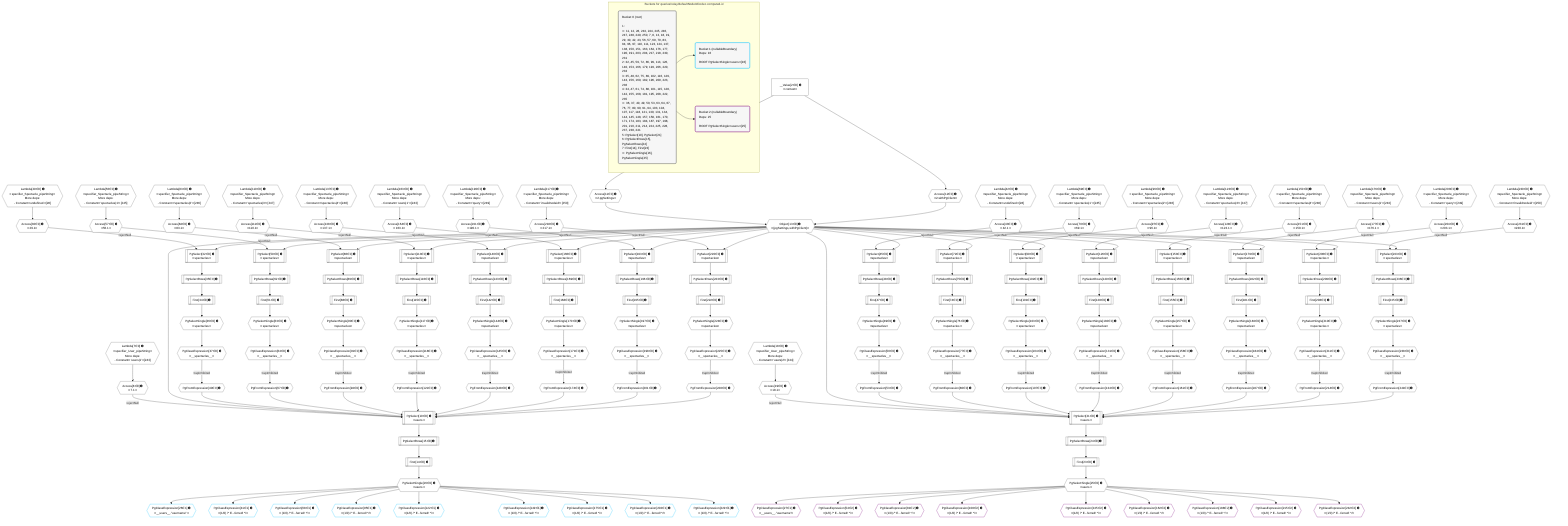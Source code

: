 %%{init: {'themeVariables': { 'fontSize': '12px'}}}%%
graph TD
    classDef path fill:#eee,stroke:#000,color:#000
    classDef plan fill:#fff,stroke-width:1px,color:#000
    classDef itemplan fill:#fff,stroke-width:2px,color:#000
    classDef unbatchedplan fill:#dff,stroke-width:1px,color:#000
    classDef sideeffectplan fill:#fcc,stroke-width:2px,color:#000
    classDef bucket fill:#f6f6f6,color:#000,stroke-width:2px,text-align:left

    subgraph "Buckets for queries/relay/defaultNodeIdCodec.computed-id"
    Bucket0("Bucket 0 (root)<br /><br />1: <br />ᐳ: 11, 12, 28, 243, 244, 245, 246, 247, 248, 249, 250, 7, 8, 13, 18, 19, 29, 30, 42, 43, 56, 57, 69, 70, 83, 84, 96, 97, 110, 111, 123, 124, 137, 138, 150, 151, 163, 164, 176, 177, 190, 191, 203, 204, 217, 218, 230, 231<br />2: 32, 45, 59, 72, 86, 99, 113, 126, 140, 153, 166, 179, 193, 206, 220, 233<br />3: 35, 48, 62, 75, 89, 102, 116, 129, 143, 156, 169, 182, 196, 209, 223, 236<br />4: 34, 47, 61, 74, 88, 101, 115, 128, 142, 155, 168, 181, 195, 208, 222, 235<br />ᐳ: 36, 37, 40, 49, 50, 53, 63, 64, 67, 76, 77, 80, 90, 91, 94, 103, 104, 107, 117, 118, 121, 130, 131, 134, 144, 145, 148, 157, 158, 161, 170, 171, 174, 183, 184, 187, 197, 198, 201, 210, 211, 214, 224, 225, 228, 237, 238, 241<br />5: PgSelect[10], PgSelect[21]<br />6: PgSelectRows[15], PgSelectRows[24]<br />7: First[14], First[23]<br />ᐳ: PgSelectSingle[16], PgSelectSingle[25]"):::bucket
    Bucket1("Bucket 1 (nullableBoundary)<br />Deps: 16<br /><br />ROOT PgSelectSingleᐸusersᐳ[16]"):::bucket
    Bucket2("Bucket 2 (nullableBoundary)<br />Deps: 25<br /><br />ROOT PgSelectSingleᐸusersᐳ[25]"):::bucket
    end
    Bucket0 --> Bucket1 & Bucket2

    %% plan dependencies
    PgSelect10[["PgSelect[10∈0] ➊<br />ᐸusersᐳ"]]:::plan
    Object13{{"Object[13∈0] ➊<br />ᐸ{pgSettings,withPgClient}ᐳ"}}:::plan
    Access8{{"Access[8∈0] ➊<br />ᐸ7.1ᐳ"}}:::plan
    PgFromExpression40{{"PgFromExpression[40∈0] ➊"}}:::plan
    PgFromExpression67{{"PgFromExpression[67∈0] ➊"}}:::plan
    PgFromExpression94{{"PgFromExpression[94∈0] ➊"}}:::plan
    PgFromExpression121{{"PgFromExpression[121∈0] ➊"}}:::plan
    PgFromExpression148{{"PgFromExpression[148∈0] ➊"}}:::plan
    PgFromExpression174{{"PgFromExpression[174∈0] ➊"}}:::plan
    PgFromExpression201{{"PgFromExpression[201∈0] ➊"}}:::plan
    PgFromExpression228{{"PgFromExpression[228∈0] ➊"}}:::plan
    Access8 -->|rejectNull| PgSelect10
    Object13 & PgFromExpression40 & PgFromExpression67 & PgFromExpression94 & PgFromExpression121 & PgFromExpression148 & PgFromExpression174 & PgFromExpression201 & PgFromExpression228 --> PgSelect10
    PgSelect21[["PgSelect[21∈0] ➊<br />ᐸusersᐳ"]]:::plan
    Access19{{"Access[19∈0] ➊<br />ᐸ18.1ᐳ"}}:::plan
    PgFromExpression53{{"PgFromExpression[53∈0] ➊"}}:::plan
    PgFromExpression80{{"PgFromExpression[80∈0] ➊"}}:::plan
    PgFromExpression107{{"PgFromExpression[107∈0] ➊"}}:::plan
    PgFromExpression134{{"PgFromExpression[134∈0] ➊"}}:::plan
    PgFromExpression161{{"PgFromExpression[161∈0] ➊"}}:::plan
    PgFromExpression187{{"PgFromExpression[187∈0] ➊"}}:::plan
    PgFromExpression214{{"PgFromExpression[214∈0] ➊"}}:::plan
    PgFromExpression241{{"PgFromExpression[241∈0] ➊"}}:::plan
    Access19 -->|rejectNull| PgSelect21
    Object13 & PgFromExpression53 & PgFromExpression80 & PgFromExpression107 & PgFromExpression134 & PgFromExpression161 & PgFromExpression187 & PgFromExpression214 & PgFromExpression241 --> PgSelect21
    Access11{{"Access[11∈0] ➊<br />ᐸ2.pgSettingsᐳ"}}:::plan
    Access12{{"Access[12∈0] ➊<br />ᐸ2.withPgClientᐳ"}}:::plan
    Access11 & Access12 --> Object13
    PgSelect32[["PgSelect[32∈0] ➊<br />ᐸspectaclesᐳ"]]:::plan
    Access30{{"Access[30∈0] ➊<br />ᐸ29.1ᐳ"}}:::plan
    Access30 -->|rejectNull| PgSelect32
    Object13 --> PgSelect32
    PgSelect45[["PgSelect[45∈0] ➊<br />ᐸspectaclesᐳ"]]:::plan
    Access43{{"Access[43∈0] ➊<br />ᐸ42.1ᐳ"}}:::plan
    Access43 -->|rejectNull| PgSelect45
    Object13 --> PgSelect45
    PgSelect59[["PgSelect[59∈0] ➊<br />ᐸspectaclesᐳ"]]:::plan
    Access57{{"Access[57∈0] ➊<br />ᐸ56.1ᐳ"}}:::plan
    Access57 -->|rejectNull| PgSelect59
    Object13 --> PgSelect59
    PgSelect72[["PgSelect[72∈0] ➊<br />ᐸspectaclesᐳ"]]:::plan
    Access70{{"Access[70∈0] ➊<br />ᐸ69.1ᐳ"}}:::plan
    Access70 -->|rejectNull| PgSelect72
    Object13 --> PgSelect72
    PgSelect86[["PgSelect[86∈0] ➊<br />ᐸspectaclesᐳ"]]:::plan
    Access84{{"Access[84∈0] ➊<br />ᐸ83.1ᐳ"}}:::plan
    Access84 -->|rejectNull| PgSelect86
    Object13 --> PgSelect86
    PgSelect99[["PgSelect[99∈0] ➊<br />ᐸspectaclesᐳ"]]:::plan
    Access97{{"Access[97∈0] ➊<br />ᐸ96.1ᐳ"}}:::plan
    Access97 -->|rejectNull| PgSelect99
    Object13 --> PgSelect99
    PgSelect113[["PgSelect[113∈0] ➊<br />ᐸspectaclesᐳ"]]:::plan
    Access111{{"Access[111∈0] ➊<br />ᐸ110.1ᐳ"}}:::plan
    Access111 -->|rejectNull| PgSelect113
    Object13 --> PgSelect113
    PgSelect126[["PgSelect[126∈0] ➊<br />ᐸspectaclesᐳ"]]:::plan
    Access124{{"Access[124∈0] ➊<br />ᐸ123.1ᐳ"}}:::plan
    Access124 -->|rejectNull| PgSelect126
    Object13 --> PgSelect126
    PgSelect140[["PgSelect[140∈0] ➊<br />ᐸspectaclesᐳ"]]:::plan
    Access138{{"Access[138∈0] ➊<br />ᐸ137.1ᐳ"}}:::plan
    Access138 -->|rejectNull| PgSelect140
    Object13 --> PgSelect140
    PgSelect153[["PgSelect[153∈0] ➊<br />ᐸspectaclesᐳ"]]:::plan
    Access151{{"Access[151∈0] ➊<br />ᐸ150.1ᐳ"}}:::plan
    Access151 -->|rejectNull| PgSelect153
    Object13 --> PgSelect153
    PgSelect166[["PgSelect[166∈0] ➊<br />ᐸspectaclesᐳ"]]:::plan
    Access164{{"Access[164∈0] ➊<br />ᐸ163.1ᐳ"}}:::plan
    Access164 -->|rejectNull| PgSelect166
    Object13 --> PgSelect166
    PgSelect179[["PgSelect[179∈0] ➊<br />ᐸspectaclesᐳ"]]:::plan
    Access177{{"Access[177∈0] ➊<br />ᐸ176.1ᐳ"}}:::plan
    Access177 -->|rejectNull| PgSelect179
    Object13 --> PgSelect179
    PgSelect193[["PgSelect[193∈0] ➊<br />ᐸspectaclesᐳ"]]:::plan
    Access191{{"Access[191∈0] ➊<br />ᐸ190.1ᐳ"}}:::plan
    Access191 -->|rejectNull| PgSelect193
    Object13 --> PgSelect193
    PgSelect206[["PgSelect[206∈0] ➊<br />ᐸspectaclesᐳ"]]:::plan
    Access204{{"Access[204∈0] ➊<br />ᐸ203.1ᐳ"}}:::plan
    Access204 -->|rejectNull| PgSelect206
    Object13 --> PgSelect206
    PgSelect220[["PgSelect[220∈0] ➊<br />ᐸspectaclesᐳ"]]:::plan
    Access218{{"Access[218∈0] ➊<br />ᐸ217.1ᐳ"}}:::plan
    Access218 -->|rejectNull| PgSelect220
    Object13 --> PgSelect220
    PgSelect233[["PgSelect[233∈0] ➊<br />ᐸspectaclesᐳ"]]:::plan
    Access231{{"Access[231∈0] ➊<br />ᐸ230.1ᐳ"}}:::plan
    Access231 -->|rejectNull| PgSelect233
    Object13 --> PgSelect233
    Lambda7{{"Lambda[7∈0] ➊<br />ᐸspecifier_User_pipeStringᐳ<br />More deps:<br />- Constantᐸ'users|1'ᐳ[243]"}}:::plan
    Lambda7 --> Access8
    __Value2["__Value[2∈0] ➊<br />ᐸcontextᐳ"]:::plan
    __Value2 --> Access11
    __Value2 --> Access12
    First14[["First[14∈0] ➊"]]:::plan
    PgSelectRows15[["PgSelectRows[15∈0] ➊"]]:::plan
    PgSelectRows15 --> First14
    PgSelect10 --> PgSelectRows15
    PgSelectSingle16{{"PgSelectSingle[16∈0] ➊<br />ᐸusersᐳ"}}:::plan
    First14 --> PgSelectSingle16
    Lambda18{{"Lambda[18∈0] ➊<br />ᐸspecifier_User_pipeStringᐳ<br />More deps:<br />- Constantᐸ'users|2'ᐳ[244]"}}:::plan
    Lambda18 --> Access19
    First23[["First[23∈0] ➊"]]:::plan
    PgSelectRows24[["PgSelectRows[24∈0] ➊"]]:::plan
    PgSelectRows24 --> First23
    PgSelect21 --> PgSelectRows24
    PgSelectSingle25{{"PgSelectSingle[25∈0] ➊<br />ᐸusersᐳ"}}:::plan
    First23 --> PgSelectSingle25
    Lambda29{{"Lambda[29∈0] ➊<br />ᐸspecifier_Spectacle_pipeStringᐳ<br />More deps:<br />- Constantᐸundefinedᐳ[28]"}}:::plan
    Lambda29 --> Access30
    First34[["First[34∈0] ➊"]]:::plan
    PgSelectRows35[["PgSelectRows[35∈0] ➊"]]:::plan
    PgSelectRows35 --> First34
    PgSelect32 --> PgSelectRows35
    PgSelectSingle36{{"PgSelectSingle[36∈0] ➊<br />ᐸspectaclesᐳ"}}:::plan
    First34 --> PgSelectSingle36
    PgClassExpression37{{"PgClassExpression[37∈0] ➊<br />ᐸ__spectacles__ᐳ"}}:::plan
    PgSelectSingle36 --> PgClassExpression37
    PgClassExpression37 -->|trapInhibited| PgFromExpression40
    Lambda42{{"Lambda[42∈0] ➊<br />ᐸspecifier_Spectacle_pipeStringᐳ<br />More deps:<br />- Constantᐸundefinedᐳ[28]"}}:::plan
    Lambda42 --> Access43
    First47[["First[47∈0] ➊"]]:::plan
    PgSelectRows48[["PgSelectRows[48∈0] ➊"]]:::plan
    PgSelectRows48 --> First47
    PgSelect45 --> PgSelectRows48
    PgSelectSingle49{{"PgSelectSingle[49∈0] ➊<br />ᐸspectaclesᐳ"}}:::plan
    First47 --> PgSelectSingle49
    PgClassExpression50{{"PgClassExpression[50∈0] ➊<br />ᐸ__spectacles__ᐳ"}}:::plan
    PgSelectSingle49 --> PgClassExpression50
    PgClassExpression50 -->|trapInhibited| PgFromExpression53
    Lambda56{{"Lambda[56∈0] ➊<br />ᐸspecifier_Spectacle_pipeStringᐳ<br />More deps:<br />- Constantᐸ'spectacles|1'ᐳ[245]"}}:::plan
    Lambda56 --> Access57
    First61[["First[61∈0] ➊"]]:::plan
    PgSelectRows62[["PgSelectRows[62∈0] ➊"]]:::plan
    PgSelectRows62 --> First61
    PgSelect59 --> PgSelectRows62
    PgSelectSingle63{{"PgSelectSingle[63∈0] ➊<br />ᐸspectaclesᐳ"}}:::plan
    First61 --> PgSelectSingle63
    PgClassExpression64{{"PgClassExpression[64∈0] ➊<br />ᐸ__spectacles__ᐳ"}}:::plan
    PgSelectSingle63 --> PgClassExpression64
    PgClassExpression64 -->|trapInhibited| PgFromExpression67
    Lambda69{{"Lambda[69∈0] ➊<br />ᐸspecifier_Spectacle_pipeStringᐳ<br />More deps:<br />- Constantᐸ'spectacles|1'ᐳ[245]"}}:::plan
    Lambda69 --> Access70
    First74[["First[74∈0] ➊"]]:::plan
    PgSelectRows75[["PgSelectRows[75∈0] ➊"]]:::plan
    PgSelectRows75 --> First74
    PgSelect72 --> PgSelectRows75
    PgSelectSingle76{{"PgSelectSingle[76∈0] ➊<br />ᐸspectaclesᐳ"}}:::plan
    First74 --> PgSelectSingle76
    PgClassExpression77{{"PgClassExpression[77∈0] ➊<br />ᐸ__spectacles__ᐳ"}}:::plan
    PgSelectSingle76 --> PgClassExpression77
    PgClassExpression77 -->|trapInhibited| PgFromExpression80
    Lambda83{{"Lambda[83∈0] ➊<br />ᐸspecifier_Spectacle_pipeStringᐳ<br />More deps:<br />- Constantᐸ'spectacles|2'ᐳ[246]"}}:::plan
    Lambda83 --> Access84
    First88[["First[88∈0] ➊"]]:::plan
    PgSelectRows89[["PgSelectRows[89∈0] ➊"]]:::plan
    PgSelectRows89 --> First88
    PgSelect86 --> PgSelectRows89
    PgSelectSingle90{{"PgSelectSingle[90∈0] ➊<br />ᐸspectaclesᐳ"}}:::plan
    First88 --> PgSelectSingle90
    PgClassExpression91{{"PgClassExpression[91∈0] ➊<br />ᐸ__spectacles__ᐳ"}}:::plan
    PgSelectSingle90 --> PgClassExpression91
    PgClassExpression91 -->|trapInhibited| PgFromExpression94
    Lambda96{{"Lambda[96∈0] ➊<br />ᐸspecifier_Spectacle_pipeStringᐳ<br />More deps:<br />- Constantᐸ'spectacles|2'ᐳ[246]"}}:::plan
    Lambda96 --> Access97
    First101[["First[101∈0] ➊"]]:::plan
    PgSelectRows102[["PgSelectRows[102∈0] ➊"]]:::plan
    PgSelectRows102 --> First101
    PgSelect99 --> PgSelectRows102
    PgSelectSingle103{{"PgSelectSingle[103∈0] ➊<br />ᐸspectaclesᐳ"}}:::plan
    First101 --> PgSelectSingle103
    PgClassExpression104{{"PgClassExpression[104∈0] ➊<br />ᐸ__spectacles__ᐳ"}}:::plan
    PgSelectSingle103 --> PgClassExpression104
    PgClassExpression104 -->|trapInhibited| PgFromExpression107
    Lambda110{{"Lambda[110∈0] ➊<br />ᐸspecifier_Spectacle_pipeStringᐳ<br />More deps:<br />- Constantᐸ'spectacles|3'ᐳ[247]"}}:::plan
    Lambda110 --> Access111
    First115[["First[115∈0] ➊"]]:::plan
    PgSelectRows116[["PgSelectRows[116∈0] ➊"]]:::plan
    PgSelectRows116 --> First115
    PgSelect113 --> PgSelectRows116
    PgSelectSingle117{{"PgSelectSingle[117∈0] ➊<br />ᐸspectaclesᐳ"}}:::plan
    First115 --> PgSelectSingle117
    PgClassExpression118{{"PgClassExpression[118∈0] ➊<br />ᐸ__spectacles__ᐳ"}}:::plan
    PgSelectSingle117 --> PgClassExpression118
    PgClassExpression118 -->|trapInhibited| PgFromExpression121
    Lambda123{{"Lambda[123∈0] ➊<br />ᐸspecifier_Spectacle_pipeStringᐳ<br />More deps:<br />- Constantᐸ'spectacles|3'ᐳ[247]"}}:::plan
    Lambda123 --> Access124
    First128[["First[128∈0] ➊"]]:::plan
    PgSelectRows129[["PgSelectRows[129∈0] ➊"]]:::plan
    PgSelectRows129 --> First128
    PgSelect126 --> PgSelectRows129
    PgSelectSingle130{{"PgSelectSingle[130∈0] ➊<br />ᐸspectaclesᐳ"}}:::plan
    First128 --> PgSelectSingle130
    PgClassExpression131{{"PgClassExpression[131∈0] ➊<br />ᐸ__spectacles__ᐳ"}}:::plan
    PgSelectSingle130 --> PgClassExpression131
    PgClassExpression131 -->|trapInhibited| PgFromExpression134
    Lambda137{{"Lambda[137∈0] ➊<br />ᐸspecifier_Spectacle_pipeStringᐳ<br />More deps:<br />- Constantᐸ'spectacles|4'ᐳ[248]"}}:::plan
    Lambda137 --> Access138
    First142[["First[142∈0] ➊"]]:::plan
    PgSelectRows143[["PgSelectRows[143∈0] ➊"]]:::plan
    PgSelectRows143 --> First142
    PgSelect140 --> PgSelectRows143
    PgSelectSingle144{{"PgSelectSingle[144∈0] ➊<br />ᐸspectaclesᐳ"}}:::plan
    First142 --> PgSelectSingle144
    PgClassExpression145{{"PgClassExpression[145∈0] ➊<br />ᐸ__spectacles__ᐳ"}}:::plan
    PgSelectSingle144 --> PgClassExpression145
    PgClassExpression145 -->|trapInhibited| PgFromExpression148
    Lambda150{{"Lambda[150∈0] ➊<br />ᐸspecifier_Spectacle_pipeStringᐳ<br />More deps:<br />- Constantᐸ'spectacles|4'ᐳ[248]"}}:::plan
    Lambda150 --> Access151
    First155[["First[155∈0] ➊"]]:::plan
    PgSelectRows156[["PgSelectRows[156∈0] ➊"]]:::plan
    PgSelectRows156 --> First155
    PgSelect153 --> PgSelectRows156
    PgSelectSingle157{{"PgSelectSingle[157∈0] ➊<br />ᐸspectaclesᐳ"}}:::plan
    First155 --> PgSelectSingle157
    PgClassExpression158{{"PgClassExpression[158∈0] ➊<br />ᐸ__spectacles__ᐳ"}}:::plan
    PgSelectSingle157 --> PgClassExpression158
    PgClassExpression158 -->|trapInhibited| PgFromExpression161
    Lambda163{{"Lambda[163∈0] ➊<br />ᐸspecifier_Spectacle_pipeStringᐳ<br />More deps:<br />- Constantᐸ'users|1'ᐳ[243]"}}:::plan
    Lambda163 --> Access164
    First168[["First[168∈0] ➊"]]:::plan
    PgSelectRows169[["PgSelectRows[169∈0] ➊"]]:::plan
    PgSelectRows169 --> First168
    PgSelect166 --> PgSelectRows169
    PgSelectSingle170{{"PgSelectSingle[170∈0] ➊<br />ᐸspectaclesᐳ"}}:::plan
    First168 --> PgSelectSingle170
    PgClassExpression171{{"PgClassExpression[171∈0] ➊<br />ᐸ__spectacles__ᐳ"}}:::plan
    PgSelectSingle170 --> PgClassExpression171
    PgClassExpression171 -->|trapInhibited| PgFromExpression174
    Lambda176{{"Lambda[176∈0] ➊<br />ᐸspecifier_Spectacle_pipeStringᐳ<br />More deps:<br />- Constantᐸ'users|1'ᐳ[243]"}}:::plan
    Lambda176 --> Access177
    First181[["First[181∈0] ➊"]]:::plan
    PgSelectRows182[["PgSelectRows[182∈0] ➊"]]:::plan
    PgSelectRows182 --> First181
    PgSelect179 --> PgSelectRows182
    PgSelectSingle183{{"PgSelectSingle[183∈0] ➊<br />ᐸspectaclesᐳ"}}:::plan
    First181 --> PgSelectSingle183
    PgClassExpression184{{"PgClassExpression[184∈0] ➊<br />ᐸ__spectacles__ᐳ"}}:::plan
    PgSelectSingle183 --> PgClassExpression184
    PgClassExpression184 -->|trapInhibited| PgFromExpression187
    Lambda190{{"Lambda[190∈0] ➊<br />ᐸspecifier_Spectacle_pipeStringᐳ<br />More deps:<br />- Constantᐸ'query'ᐳ[249]"}}:::plan
    Lambda190 --> Access191
    First195[["First[195∈0] ➊"]]:::plan
    PgSelectRows196[["PgSelectRows[196∈0] ➊"]]:::plan
    PgSelectRows196 --> First195
    PgSelect193 --> PgSelectRows196
    PgSelectSingle197{{"PgSelectSingle[197∈0] ➊<br />ᐸspectaclesᐳ"}}:::plan
    First195 --> PgSelectSingle197
    PgClassExpression198{{"PgClassExpression[198∈0] ➊<br />ᐸ__spectacles__ᐳ"}}:::plan
    PgSelectSingle197 --> PgClassExpression198
    PgClassExpression198 -->|trapInhibited| PgFromExpression201
    Lambda203{{"Lambda[203∈0] ➊<br />ᐸspecifier_Spectacle_pipeStringᐳ<br />More deps:<br />- Constantᐸ'query'ᐳ[249]"}}:::plan
    Lambda203 --> Access204
    First208[["First[208∈0] ➊"]]:::plan
    PgSelectRows209[["PgSelectRows[209∈0] ➊"]]:::plan
    PgSelectRows209 --> First208
    PgSelect206 --> PgSelectRows209
    PgSelectSingle210{{"PgSelectSingle[210∈0] ➊<br />ᐸspectaclesᐳ"}}:::plan
    First208 --> PgSelectSingle210
    PgClassExpression211{{"PgClassExpression[211∈0] ➊<br />ᐸ__spectacles__ᐳ"}}:::plan
    PgSelectSingle210 --> PgClassExpression211
    PgClassExpression211 -->|trapInhibited| PgFromExpression214
    Lambda217{{"Lambda[217∈0] ➊<br />ᐸspecifier_Spectacle_pipeStringᐳ<br />More deps:<br />- Constantᐸ'invalidnodeid'ᐳ[250]"}}:::plan
    Lambda217 --> Access218
    First222[["First[222∈0] ➊"]]:::plan
    PgSelectRows223[["PgSelectRows[223∈0] ➊"]]:::plan
    PgSelectRows223 --> First222
    PgSelect220 --> PgSelectRows223
    PgSelectSingle224{{"PgSelectSingle[224∈0] ➊<br />ᐸspectaclesᐳ"}}:::plan
    First222 --> PgSelectSingle224
    PgClassExpression225{{"PgClassExpression[225∈0] ➊<br />ᐸ__spectacles__ᐳ"}}:::plan
    PgSelectSingle224 --> PgClassExpression225
    PgClassExpression225 -->|trapInhibited| PgFromExpression228
    Lambda230{{"Lambda[230∈0] ➊<br />ᐸspecifier_Spectacle_pipeStringᐳ<br />More deps:<br />- Constantᐸ'invalidnodeid'ᐳ[250]"}}:::plan
    Lambda230 --> Access231
    First235[["First[235∈0] ➊"]]:::plan
    PgSelectRows236[["PgSelectRows[236∈0] ➊"]]:::plan
    PgSelectRows236 --> First235
    PgSelect233 --> PgSelectRows236
    PgSelectSingle237{{"PgSelectSingle[237∈0] ➊<br />ᐸspectaclesᐳ"}}:::plan
    First235 --> PgSelectSingle237
    PgClassExpression238{{"PgClassExpression[238∈0] ➊<br />ᐸ__spectacles__ᐳ"}}:::plan
    PgSelectSingle237 --> PgClassExpression238
    PgClassExpression238 -->|trapInhibited| PgFromExpression241
    PgClassExpression26{{"PgClassExpression[26∈1] ➊<br />ᐸ__users__.”username”ᐳ"}}:::plan
    PgSelectSingle16 --> PgClassExpression26
    PgClassExpression41{{"PgClassExpression[41∈1] ➊<br />ᐸ(1/0) /* E...ferred! */ᐳ"}}:::plan
    PgSelectSingle16 --> PgClassExpression41
    PgClassExpression68{{"PgClassExpression[68∈1] ➊<br />ᐸ(1/0) /* E...ferred! */ᐳ"}}:::plan
    PgSelectSingle16 --> PgClassExpression68
    PgClassExpression95{{"PgClassExpression[95∈1] ➊<br />ᐸ(1/0) /* E...ferred! */ᐳ"}}:::plan
    PgSelectSingle16 --> PgClassExpression95
    PgClassExpression122{{"PgClassExpression[122∈1] ➊<br />ᐸ(1/0) /* E...ferred! */ᐳ"}}:::plan
    PgSelectSingle16 --> PgClassExpression122
    PgClassExpression149{{"PgClassExpression[149∈1] ➊<br />ᐸ(1/0) /* E...ferred! */ᐳ"}}:::plan
    PgSelectSingle16 --> PgClassExpression149
    PgClassExpression175{{"PgClassExpression[175∈1] ➊<br />ᐸ(1/0) /* E...ferred! */ᐳ"}}:::plan
    PgSelectSingle16 --> PgClassExpression175
    PgClassExpression202{{"PgClassExpression[202∈1] ➊<br />ᐸ(1/0) /* E...ferred! */ᐳ"}}:::plan
    PgSelectSingle16 --> PgClassExpression202
    PgClassExpression229{{"PgClassExpression[229∈1] ➊<br />ᐸ(1/0) /* E...ferred! */ᐳ"}}:::plan
    PgSelectSingle16 --> PgClassExpression229
    PgClassExpression27{{"PgClassExpression[27∈2] ➊<br />ᐸ__users__.”username”ᐳ"}}:::plan
    PgSelectSingle25 --> PgClassExpression27
    PgClassExpression54{{"PgClassExpression[54∈2] ➊<br />ᐸ(1/0) /* E...ferred! */ᐳ"}}:::plan
    PgSelectSingle25 --> PgClassExpression54
    PgClassExpression81{{"PgClassExpression[81∈2] ➊<br />ᐸ(1/0) /* E...ferred! */ᐳ"}}:::plan
    PgSelectSingle25 --> PgClassExpression81
    PgClassExpression108{{"PgClassExpression[108∈2] ➊<br />ᐸ(1/0) /* E...ferred! */ᐳ"}}:::plan
    PgSelectSingle25 --> PgClassExpression108
    PgClassExpression135{{"PgClassExpression[135∈2] ➊<br />ᐸ(1/0) /* E...ferred! */ᐳ"}}:::plan
    PgSelectSingle25 --> PgClassExpression135
    PgClassExpression162{{"PgClassExpression[162∈2] ➊<br />ᐸ(1/0) /* E...ferred! */ᐳ"}}:::plan
    PgSelectSingle25 --> PgClassExpression162
    PgClassExpression188{{"PgClassExpression[188∈2] ➊<br />ᐸ(1/0) /* E...ferred! */ᐳ"}}:::plan
    PgSelectSingle25 --> PgClassExpression188
    PgClassExpression215{{"PgClassExpression[215∈2] ➊<br />ᐸ(1/0) /* E...ferred! */ᐳ"}}:::plan
    PgSelectSingle25 --> PgClassExpression215
    PgClassExpression242{{"PgClassExpression[242∈2] ➊<br />ᐸ(1/0) /* E...ferred! */ᐳ"}}:::plan
    PgSelectSingle25 --> PgClassExpression242

    %% define steps
    classDef bucket0 stroke:#696969
    class Bucket0,__Value2,Lambda7,Access8,PgSelect10,Access11,Access12,Object13,First14,PgSelectRows15,PgSelectSingle16,Lambda18,Access19,PgSelect21,First23,PgSelectRows24,PgSelectSingle25,Lambda29,Access30,PgSelect32,First34,PgSelectRows35,PgSelectSingle36,PgClassExpression37,PgFromExpression40,Lambda42,Access43,PgSelect45,First47,PgSelectRows48,PgSelectSingle49,PgClassExpression50,PgFromExpression53,Lambda56,Access57,PgSelect59,First61,PgSelectRows62,PgSelectSingle63,PgClassExpression64,PgFromExpression67,Lambda69,Access70,PgSelect72,First74,PgSelectRows75,PgSelectSingle76,PgClassExpression77,PgFromExpression80,Lambda83,Access84,PgSelect86,First88,PgSelectRows89,PgSelectSingle90,PgClassExpression91,PgFromExpression94,Lambda96,Access97,PgSelect99,First101,PgSelectRows102,PgSelectSingle103,PgClassExpression104,PgFromExpression107,Lambda110,Access111,PgSelect113,First115,PgSelectRows116,PgSelectSingle117,PgClassExpression118,PgFromExpression121,Lambda123,Access124,PgSelect126,First128,PgSelectRows129,PgSelectSingle130,PgClassExpression131,PgFromExpression134,Lambda137,Access138,PgSelect140,First142,PgSelectRows143,PgSelectSingle144,PgClassExpression145,PgFromExpression148,Lambda150,Access151,PgSelect153,First155,PgSelectRows156,PgSelectSingle157,PgClassExpression158,PgFromExpression161,Lambda163,Access164,PgSelect166,First168,PgSelectRows169,PgSelectSingle170,PgClassExpression171,PgFromExpression174,Lambda176,Access177,PgSelect179,First181,PgSelectRows182,PgSelectSingle183,PgClassExpression184,PgFromExpression187,Lambda190,Access191,PgSelect193,First195,PgSelectRows196,PgSelectSingle197,PgClassExpression198,PgFromExpression201,Lambda203,Access204,PgSelect206,First208,PgSelectRows209,PgSelectSingle210,PgClassExpression211,PgFromExpression214,Lambda217,Access218,PgSelect220,First222,PgSelectRows223,PgSelectSingle224,PgClassExpression225,PgFromExpression228,Lambda230,Access231,PgSelect233,First235,PgSelectRows236,PgSelectSingle237,PgClassExpression238,PgFromExpression241 bucket0
    classDef bucket1 stroke:#00bfff
    class Bucket1,PgClassExpression26,PgClassExpression41,PgClassExpression68,PgClassExpression95,PgClassExpression122,PgClassExpression149,PgClassExpression175,PgClassExpression202,PgClassExpression229 bucket1
    classDef bucket2 stroke:#7f007f
    class Bucket2,PgClassExpression27,PgClassExpression54,PgClassExpression81,PgClassExpression108,PgClassExpression135,PgClassExpression162,PgClassExpression188,PgClassExpression215,PgClassExpression242 bucket2